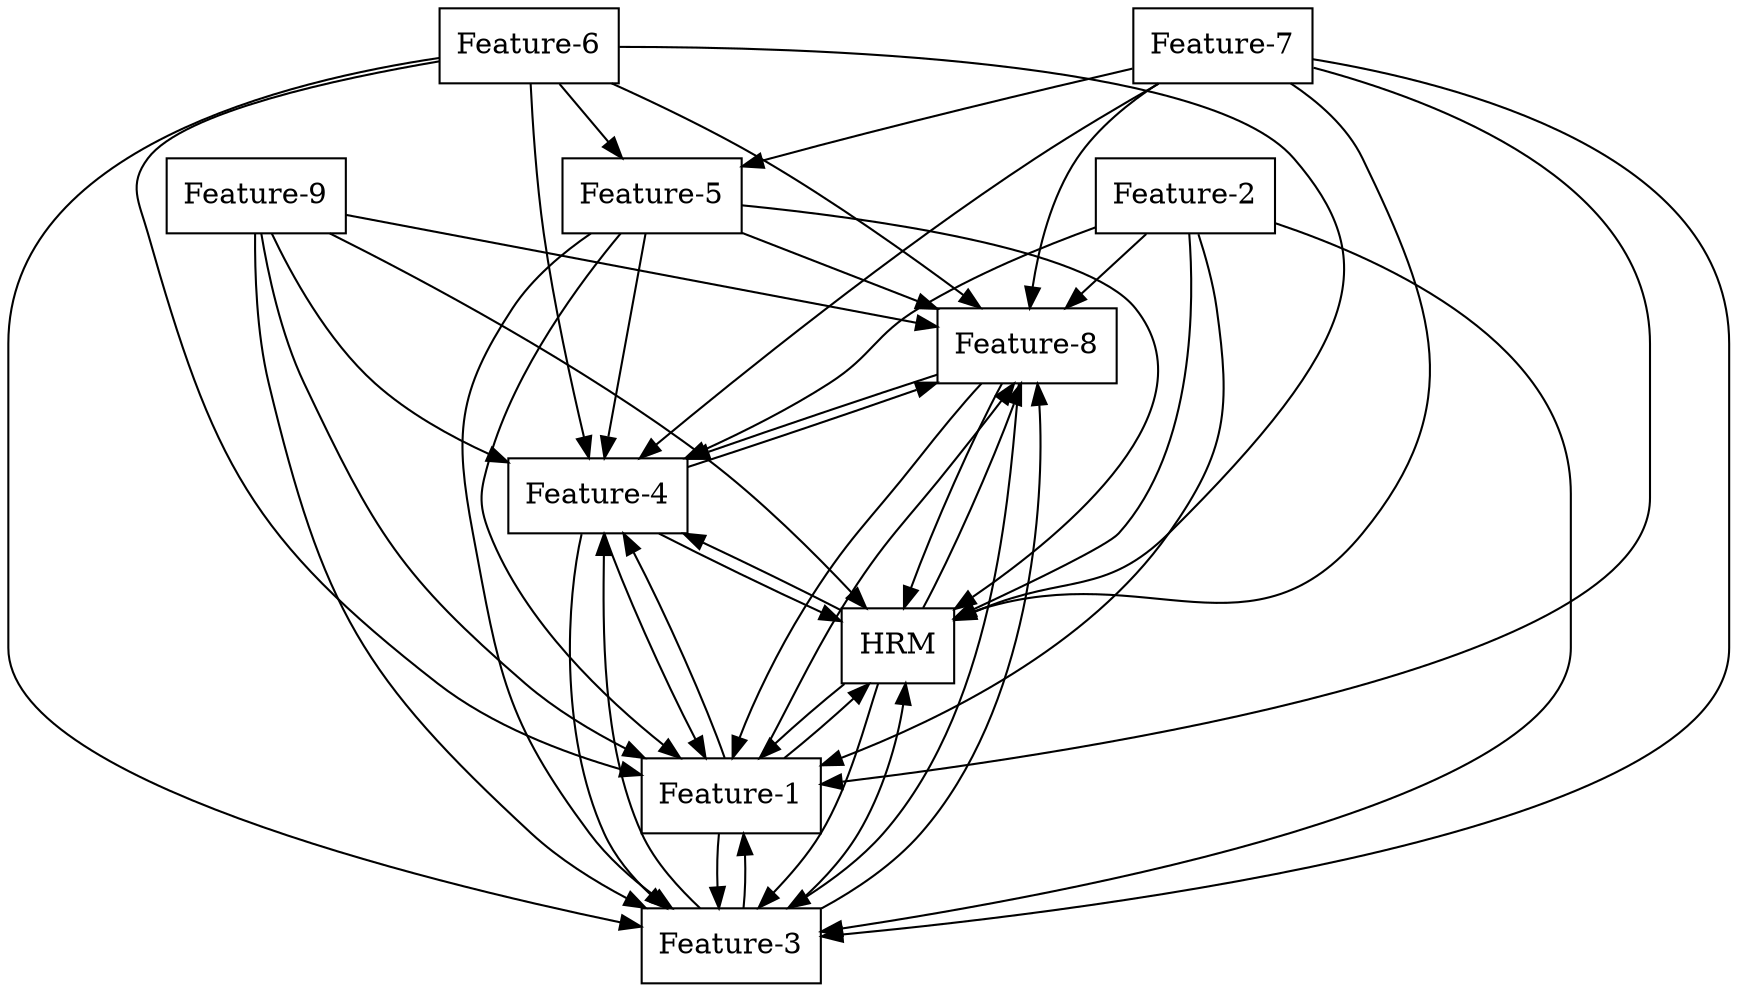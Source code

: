 digraph{
graph [rankdir=TB];
node [shape=box];
edge [arrowhead=normal];
0[label="Feature-6",]
1[label="Feature-5",]
2[label="Feature-9",]
3[label="Feature-8",]
4[label="Feature-4",]
5[label="Feature-7",]
6[label="Feature-3",]
7[label="Feature-2",]
8[label="Feature-1",]
9[label="HRM",]
0->1[label="",]
0->3[label="",]
0->4[label="",]
0->6[label="",]
0->8[label="",]
0->9[label="",]
1->3[label="",]
1->4[label="",]
1->6[label="",]
1->8[label="",]
1->9[label="",]
2->3[label="",]
2->4[label="",]
2->6[label="",]
2->8[label="",]
2->9[label="",]
3->4[label="",]
3->6[label="",]
3->8[label="",]
3->9[label="",]
4->3[label="",]
4->6[label="",]
4->8[label="",]
4->9[label="",]
5->1[label="",]
5->3[label="",]
5->4[label="",]
5->6[label="",]
5->8[label="",]
5->9[label="",]
6->3[label="",]
6->4[label="",]
6->8[label="",]
6->9[label="",]
7->3[label="",]
7->4[label="",]
7->6[label="",]
7->8[label="",]
7->9[label="",]
8->3[label="",]
8->4[label="",]
8->6[label="",]
8->9[label="",]
9->3[label="",]
9->4[label="",]
9->6[label="",]
9->8[label="",]
}
